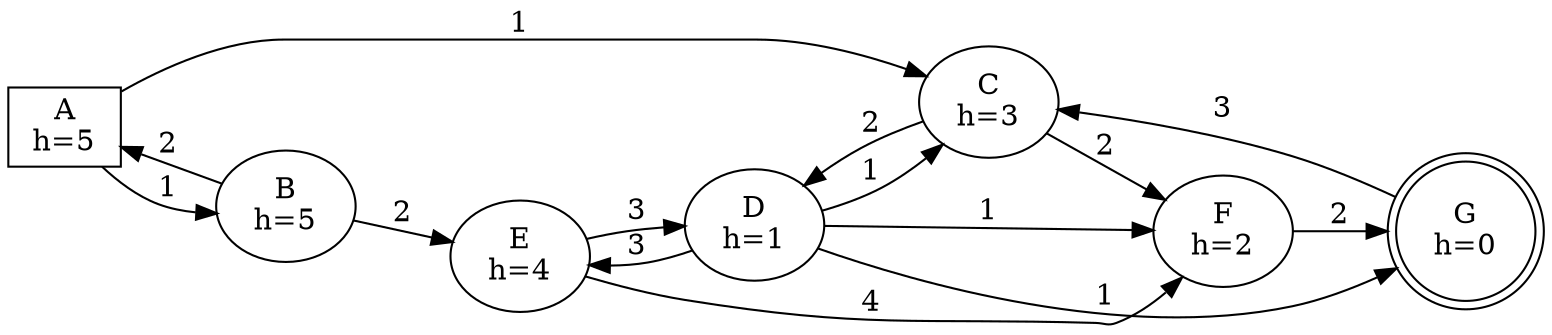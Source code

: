 digraph g {
    rankdir="LR";

    a [label="A\nh=5", shape="box"];
    b [label="B\nh=5"];
    c [label="C\nh=3"];
    d [label="D\nh=1"];
    e [label="E\nh=4"];
    f [label="F\nh=2"];
    g [label="G\nh=0", shape="doublecircle"];
    a -> b [label="1"];
    a -> c [label="1"];
    c -> d [label="2"];
    d -> c [label="1"];
    d -> e [label="3"];
    c -> f [label="2"];
    d -> f [label="1"];
    g -> c [label="3"];
    f -> g [label="2"];
    d -> g [label="1"];
    b -> e [label="2"];
    e -> f [label="4"];
    e -> d [label="3"];
    b -> a [label="2"];
}



